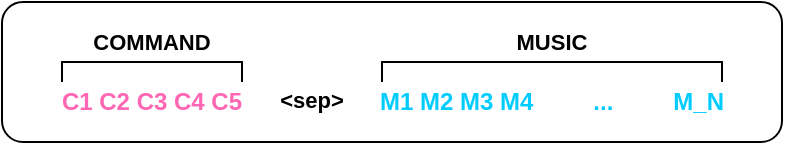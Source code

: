 <mxfile version="24.7.1" type="device">
  <diagram name="Page-1" id="jYGtpfeb4U5llzFaTOck">
    <mxGraphModel dx="944" dy="586" grid="1" gridSize="10" guides="1" tooltips="1" connect="1" arrows="1" fold="1" page="1" pageScale="1" pageWidth="850" pageHeight="1100" math="0" shadow="0">
      <root>
        <mxCell id="0" />
        <mxCell id="1" parent="0" />
        <mxCell id="2eTarxXeQCqfxXBGuiIj-1" value="" style="rounded=1;whiteSpace=wrap;html=1;strokeColor=default;" parent="1" vertex="1">
          <mxGeometry x="350" y="320" width="390" height="70" as="geometry" />
        </mxCell>
        <mxCell id="2eTarxXeQCqfxXBGuiIj-2" value="&lt;font color=&quot;#ff66b3&quot;&gt;&lt;b&gt;C1 C2 C3 C4 C5&lt;/b&gt;&lt;/font&gt;" style="text;strokeColor=none;fillColor=none;align=center;verticalAlign=middle;spacingLeft=4;spacingRight=4;overflow=hidden;points=[[0,0.5],[1,0.5]];portConstraint=eastwest;rotatable=0;whiteSpace=wrap;html=1;" parent="1" vertex="1">
          <mxGeometry x="370" y="360" width="110" height="20" as="geometry" />
        </mxCell>
        <mxCell id="2eTarxXeQCqfxXBGuiIj-8" value="&lt;font style=&quot;font-size: 11px;&quot;&gt;&lt;b&gt;COMMAND&lt;/b&gt;&lt;/font&gt;" style="text;strokeColor=none;fillColor=none;align=center;verticalAlign=middle;spacingLeft=4;spacingRight=4;overflow=hidden;points=[[0,0.5],[1,0.5]];portConstraint=eastwest;rotatable=0;whiteSpace=wrap;html=1;" parent="1" vertex="1">
          <mxGeometry x="380" y="330" width="90" height="20" as="geometry" />
        </mxCell>
        <mxCell id="2eTarxXeQCqfxXBGuiIj-9" value="&lt;font color=&quot;#00ccff&quot;&gt;&lt;b&gt;M1 M2 M3 M4&amp;nbsp; &amp;nbsp; &amp;nbsp; &amp;nbsp; &amp;nbsp;... &amp;nbsp; &amp;nbsp; &amp;nbsp; &amp;nbsp; M_N&lt;/b&gt;&lt;/font&gt;" style="text;strokeColor=none;fillColor=none;align=center;verticalAlign=middle;spacingLeft=4;spacingRight=4;overflow=hidden;points=[[0,0.5],[1,0.5]];portConstraint=eastwest;rotatable=0;whiteSpace=wrap;html=1;" parent="1" vertex="1">
          <mxGeometry x="520" y="360" width="210" height="20" as="geometry" />
        </mxCell>
        <mxCell id="2eTarxXeQCqfxXBGuiIj-12" value="&lt;span style=&quot;font-size: 11px;&quot;&gt;&lt;b&gt;&amp;lt;sep&amp;gt;&lt;/b&gt;&lt;/span&gt;" style="text;strokeColor=none;fillColor=none;align=center;verticalAlign=middle;spacingLeft=4;spacingRight=4;overflow=hidden;points=[[0,0.5],[1,0.5]];portConstraint=eastwest;rotatable=0;whiteSpace=wrap;html=1;" parent="1" vertex="1">
          <mxGeometry x="470" y="359" width="70" height="20" as="geometry" />
        </mxCell>
        <mxCell id="2eTarxXeQCqfxXBGuiIj-17" value="&lt;font style=&quot;font-size: 11px;&quot;&gt;&lt;b&gt;MUSIC&lt;/b&gt;&lt;/font&gt;" style="text;strokeColor=none;fillColor=none;align=center;verticalAlign=middle;spacingLeft=4;spacingRight=4;overflow=hidden;points=[[0,0.5],[1,0.5]];portConstraint=eastwest;rotatable=0;whiteSpace=wrap;html=1;" parent="1" vertex="1">
          <mxGeometry x="540" y="330" width="170" height="20" as="geometry" />
        </mxCell>
        <mxCell id="OXsqvMeUQsUtRMULiqrR-2" value="" style="endArrow=none;html=1;rounded=0;startArrow=none;startFill=0;strokeColor=default;endFill=0;" edge="1" parent="1">
          <mxGeometry width="50" height="50" relative="1" as="geometry">
            <mxPoint x="710" y="360" as="sourcePoint" />
            <mxPoint x="540" y="360" as="targetPoint" />
            <Array as="points">
              <mxPoint x="710" y="350" />
              <mxPoint x="540" y="350" />
            </Array>
          </mxGeometry>
        </mxCell>
        <mxCell id="OXsqvMeUQsUtRMULiqrR-3" value="" style="endArrow=none;html=1;rounded=0;startArrow=none;startFill=0;strokeColor=default;endFill=0;" edge="1" parent="1">
          <mxGeometry width="50" height="50" relative="1" as="geometry">
            <mxPoint x="470" y="360" as="sourcePoint" />
            <mxPoint x="380" y="360" as="targetPoint" />
            <Array as="points">
              <mxPoint x="470" y="350" />
              <mxPoint x="380" y="350" />
            </Array>
          </mxGeometry>
        </mxCell>
      </root>
    </mxGraphModel>
  </diagram>
</mxfile>
